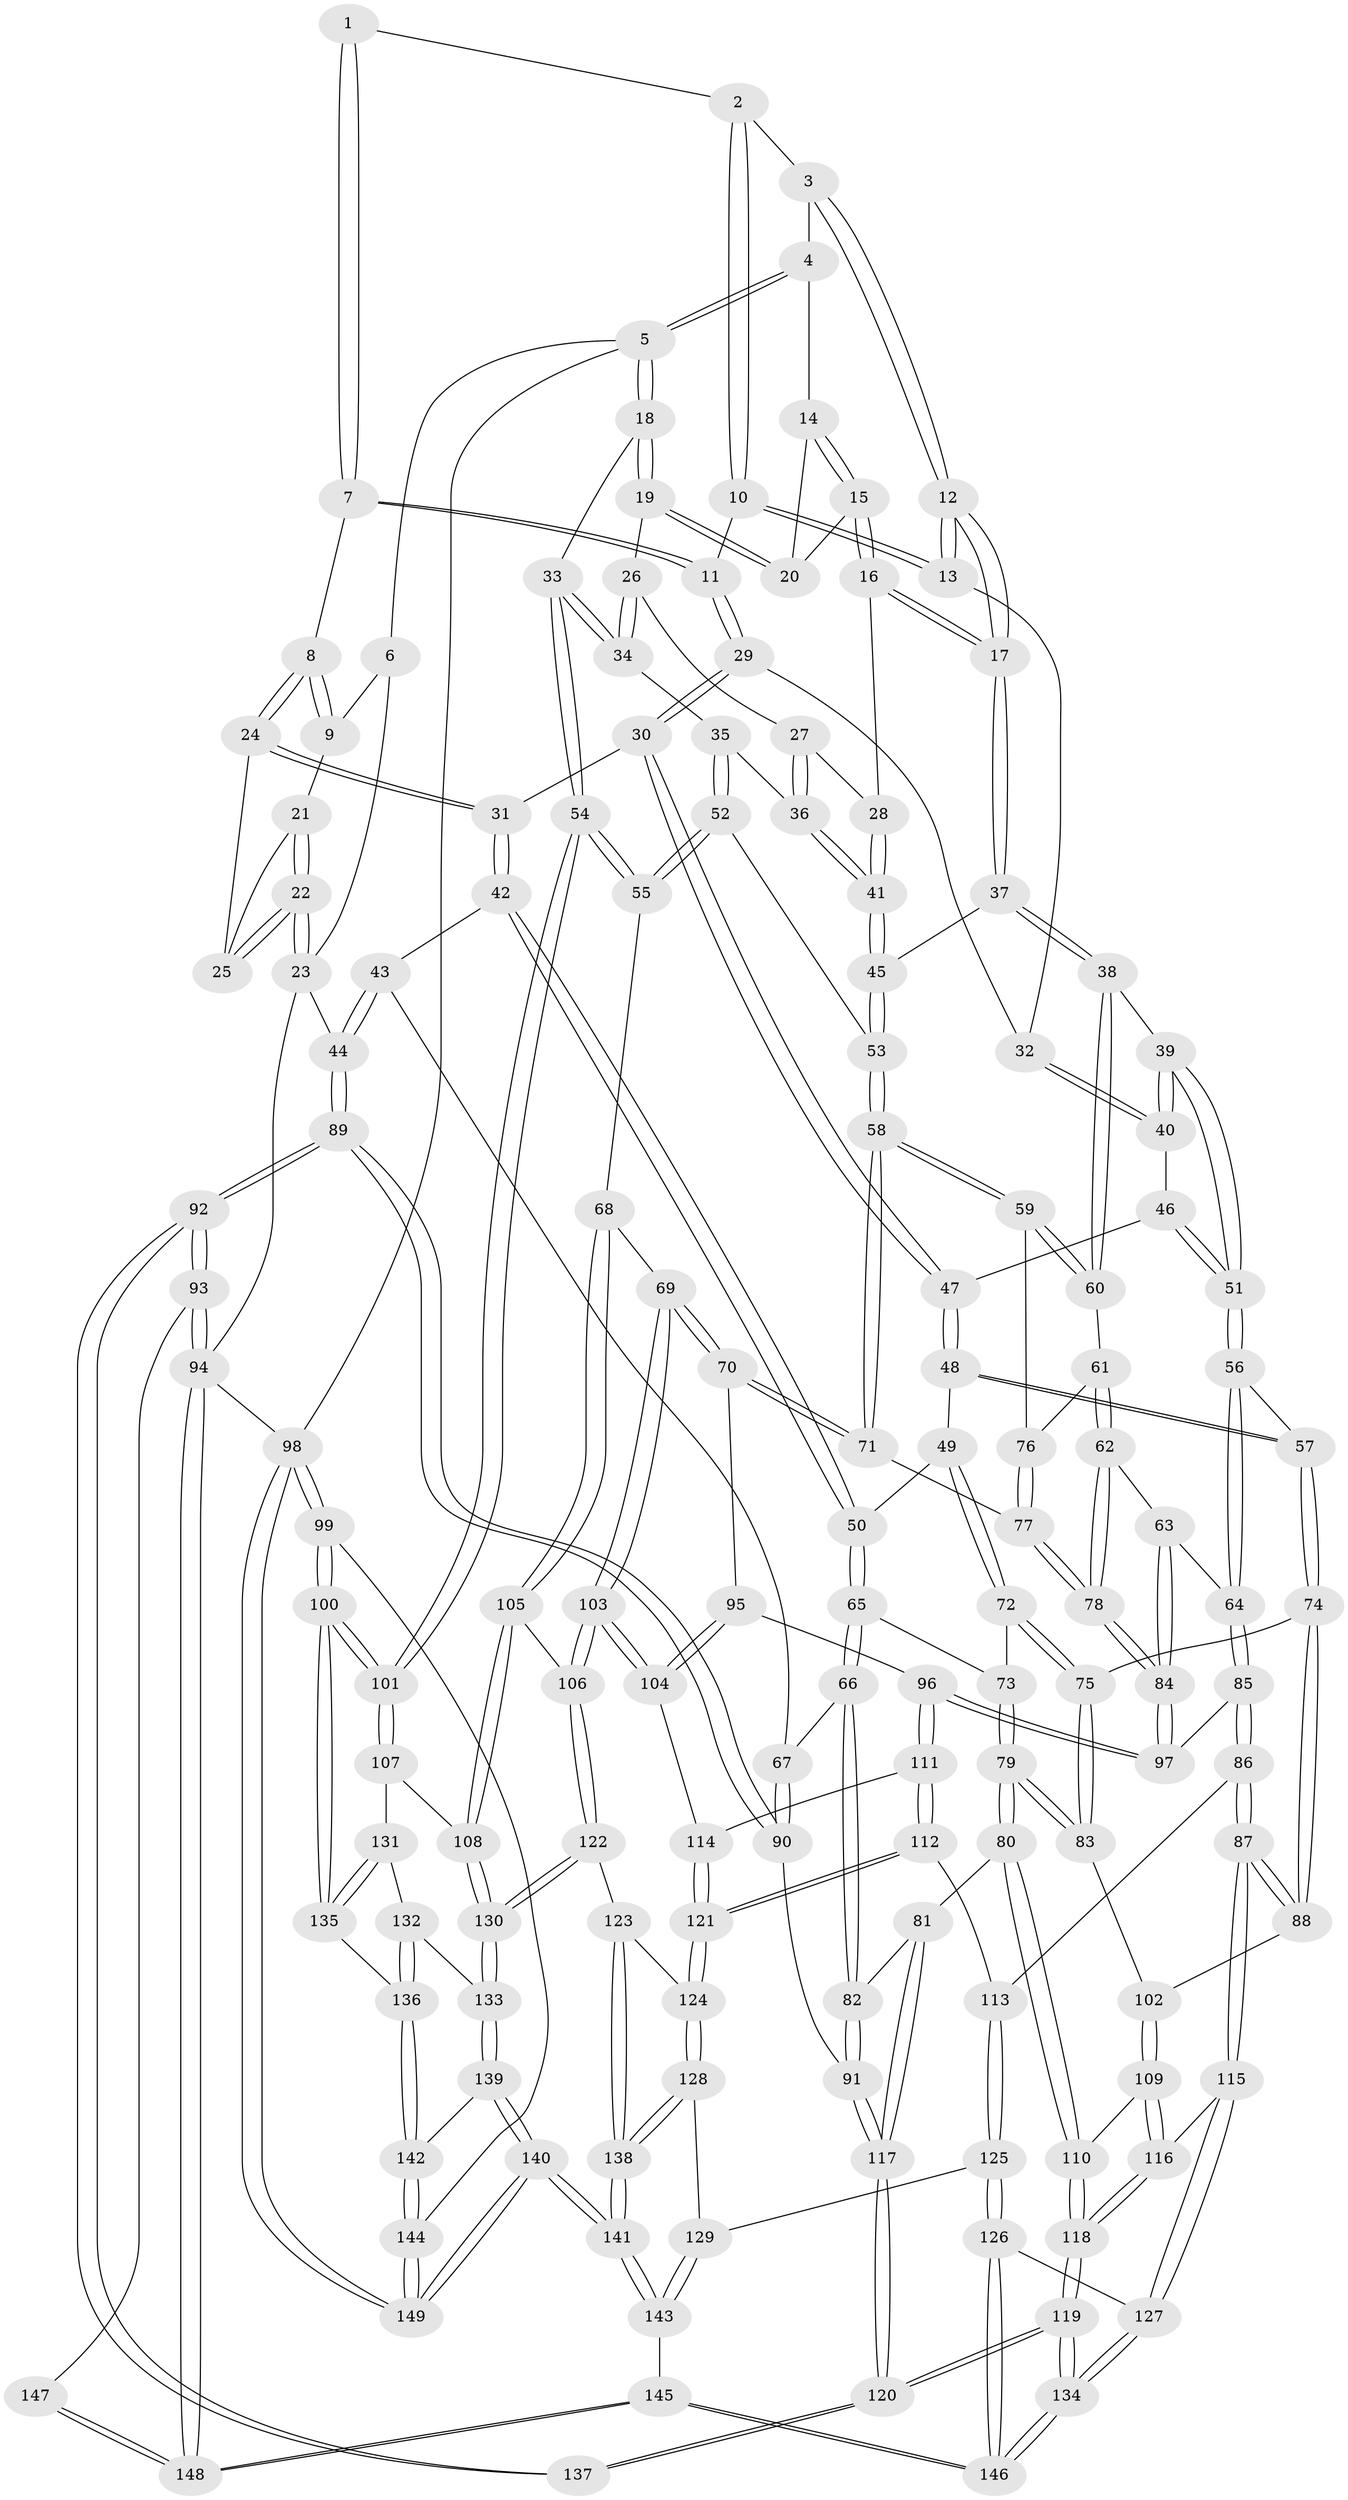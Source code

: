 // Generated by graph-tools (version 1.1) at 2025/01/03/09/25 05:01:41]
// undirected, 149 vertices, 369 edges
graph export_dot {
graph [start="1"]
  node [color=gray90,style=filled];
  1 [pos="+0.396659608728255+0"];
  2 [pos="+0.4451809408911535+0"];
  3 [pos="+0.5859998264124152+0"];
  4 [pos="+0.8335480495370786+0"];
  5 [pos="+1+0"];
  6 [pos="+0.08832387721486876+0"];
  7 [pos="+0.28272673751855576+0.08442598883164895"];
  8 [pos="+0.21590136441683774+0.09847616245546917"];
  9 [pos="+0.12742927816982988+0.0012128487979500037"];
  10 [pos="+0.42454559386926666+0.09323078650944516"];
  11 [pos="+0.3411231364711099+0.1325249267010601"];
  12 [pos="+0.6130032455395659+0.18962365377714763"];
  13 [pos="+0.5553320341847188+0.19904072828937325"];
  14 [pos="+0.795366166150474+0.008524433441774042"];
  15 [pos="+0.7413085230105078+0.11269375624995345"];
  16 [pos="+0.6416439484919452+0.2040547883099462"];
  17 [pos="+0.6365017410689735+0.20453127638878485"];
  18 [pos="+1+0"];
  19 [pos="+0.916574631000122+0.17576592038484595"];
  20 [pos="+0.8496727710025416+0.12200036732474759"];
  21 [pos="+0.1101339751004417+0.022936604540730664"];
  22 [pos="+0+0.24967634195772936"];
  23 [pos="+0+0.27549404612947737"];
  24 [pos="+0.16294339348437353+0.237440801226475"];
  25 [pos="+0.10650481198943919+0.233675502312637"];
  26 [pos="+0.8941578636517908+0.1992792566021903"];
  27 [pos="+0.814174563919696+0.24073428355763088"];
  28 [pos="+0.7893209150150615+0.24486705956007473"];
  29 [pos="+0.3529554278569804+0.28295824268919845"];
  30 [pos="+0.33618984861569046+0.3050662278228301"];
  31 [pos="+0.23552447324721437+0.302912002965236"];
  32 [pos="+0.5488375635260908+0.20323629866713305"];
  33 [pos="+1+0.3481065221569825"];
  34 [pos="+0.9449253732334708+0.3761721186589748"];
  35 [pos="+0.9409453236405291+0.3783793256807433"];
  36 [pos="+0.8878611018610262+0.37200323783241857"];
  37 [pos="+0.6395599646103748+0.36555637452229706"];
  38 [pos="+0.6008694108865416+0.4201507711374248"];
  39 [pos="+0.5472009212101269+0.4282527668090203"];
  40 [pos="+0.4898385149133196+0.39288183725595205"];
  41 [pos="+0.7902895459340378+0.4134519517013283"];
  42 [pos="+0.169073939178548+0.4332372880181059"];
  43 [pos="+0.12350564302910219+0.4394793040159334"];
  44 [pos="+0+0.31275038654719517"];
  45 [pos="+0.7812533568943373+0.4259434742050574"];
  46 [pos="+0.42362754221463145+0.3841682322638363"];
  47 [pos="+0.3665845360243891+0.3654304422304352"];
  48 [pos="+0.3520610785203511+0.4563952467186526"];
  49 [pos="+0.31465588929354094+0.49204679558194997"];
  50 [pos="+0.18546485910947882+0.45848211795597277"];
  51 [pos="+0.4799400045884969+0.5319558084024577"];
  52 [pos="+0.9154673620534494+0.47286357953872254"];
  53 [pos="+0.7851178956924584+0.451999374104318"];
  54 [pos="+1+0.5658025246170221"];
  55 [pos="+0.9225531836162976+0.49294643861225473"];
  56 [pos="+0.47354539141584523+0.5475802845877833"];
  57 [pos="+0.45432994253775993+0.5485131160257177"];
  58 [pos="+0.766027471471476+0.536165737279557"];
  59 [pos="+0.7176986189714711+0.5143299398769523"];
  60 [pos="+0.6055766025779961+0.43228393645132707"];
  61 [pos="+0.608366327990591+0.5141338951443213"];
  62 [pos="+0.5790059862669499+0.5519141824914385"];
  63 [pos="+0.557492901269462+0.5677921267118737"];
  64 [pos="+0.5164962031788214+0.5868956906870324"];
  65 [pos="+0.19044881277539163+0.5398268404274428"];
  66 [pos="+0.16218326104922606+0.5716583621743886"];
  67 [pos="+0.0706091480390403+0.567365086145657"];
  68 [pos="+0.8641409085598366+0.6028218892865321"];
  69 [pos="+0.815763976482848+0.5928216242793088"];
  70 [pos="+0.8084731710731673+0.588217270305953"];
  71 [pos="+0.7691393210747572+0.5537147673070527"];
  72 [pos="+0.3051630427818314+0.5422368841587748"];
  73 [pos="+0.2555493984593548+0.5690041861379372"];
  74 [pos="+0.3835538999137224+0.6074920475250162"];
  75 [pos="+0.33765278180088615+0.5806850564941768"];
  76 [pos="+0.6251847806997636+0.5255550694002086"];
  77 [pos="+0.6809794861743266+0.6006611648010736"];
  78 [pos="+0.6755937341787891+0.6067411344154385"];
  79 [pos="+0.2475474316731979+0.6566309743465446"];
  80 [pos="+0.22382138551402775+0.6759501078399407"];
  81 [pos="+0.22309478826861992+0.676020365741705"];
  82 [pos="+0.18154893839985026+0.6602474862469496"];
  83 [pos="+0.2687617636120422+0.6554154275590827"];
  84 [pos="+0.6644790766175072+0.6248856390523112"];
  85 [pos="+0.5220723786836634+0.6138336610091802"];
  86 [pos="+0.5030354831966632+0.7069639190827881"];
  87 [pos="+0.4305407898584725+0.731644709356252"];
  88 [pos="+0.3802998234548913+0.6588509185147706"];
  89 [pos="+0+0.6703394278004744"];
  90 [pos="+0+0.6670766630905587"];
  91 [pos="+0.039408396189258565+0.7038538571749712"];
  92 [pos="+0+0.7552603918205943"];
  93 [pos="+0+1"];
  94 [pos="+0+1"];
  95 [pos="+0.7278344597938681+0.6766974909954686"];
  96 [pos="+0.6546888453010865+0.6573681379162584"];
  97 [pos="+0.6542424079794973+0.6499252206444213"];
  98 [pos="+1+1"];
  99 [pos="+1+1"];
  100 [pos="+1+0.8458677454279343"];
  101 [pos="+1+0.6688731150982704"];
  102 [pos="+0.32574761633057175+0.6693564673649478"];
  103 [pos="+0.772079309946282+0.7320592346214895"];
  104 [pos="+0.753830925133783+0.7260324119964537"];
  105 [pos="+0.9528503647991079+0.6776572822063168"];
  106 [pos="+0.7815529188297954+0.746735286054604"];
  107 [pos="+0.9950589536974837+0.6890135472671532"];
  108 [pos="+0.9638662510336131+0.6833738987881839"];
  109 [pos="+0.30842576021709495+0.7436122955169648"];
  110 [pos="+0.24391792460999254+0.7034413863499084"];
  111 [pos="+0.652132313894121+0.667772916129971"];
  112 [pos="+0.6083974578471021+0.7199115986674315"];
  113 [pos="+0.5387210644014805+0.7283856450931611"];
  114 [pos="+0.705420618217072+0.7306063379239294"];
  115 [pos="+0.41914330535597405+0.7536117209167142"];
  116 [pos="+0.3264454804677578+0.7725749657529462"];
  117 [pos="+0.16211819202057734+0.8179075698276681"];
  118 [pos="+0.2561505451622523+0.8591720460569497"];
  119 [pos="+0.233481227221672+0.9018902625380419"];
  120 [pos="+0.18991529588372305+0.8810021917004832"];
  121 [pos="+0.6643634875258022+0.8044357323685455"];
  122 [pos="+0.7898871594159588+0.8452475340510572"];
  123 [pos="+0.7863389766328108+0.8462981649445305"];
  124 [pos="+0.6706090470029177+0.8482689046959302"];
  125 [pos="+0.5666271195293564+0.8802283965122508"];
  126 [pos="+0.5268904722745064+0.9089998930427715"];
  127 [pos="+0.42258226498067747+0.7724354881375443"];
  128 [pos="+0.6470719435742698+0.8681018753126475"];
  129 [pos="+0.6449213092461343+0.8693968057645448"];
  130 [pos="+0.8088413166781538+0.8516307764887837"];
  131 [pos="+0.9484255183523963+0.8040823502916764"];
  132 [pos="+0.9238486124652182+0.8432500622322884"];
  133 [pos="+0.8146537422771588+0.8568321666619073"];
  134 [pos="+0.31309690861509787+1"];
  135 [pos="+1+0.8989986558321236"];
  136 [pos="+0.9694303294194182+0.9085957659979054"];
  137 [pos="+0.09699604844337611+0.9056560264351429"];
  138 [pos="+0.7392641559164037+0.9714042639257485"];
  139 [pos="+0.8337665382010868+0.894175235564282"];
  140 [pos="+0.7716676325863895+1"];
  141 [pos="+0.7439597805934346+1"];
  142 [pos="+0.9342308564697243+0.9445981045789499"];
  143 [pos="+0.7244726154804723+1"];
  144 [pos="+0.9344246306169439+0.96938310055502"];
  145 [pos="+0.3805666749609398+1"];
  146 [pos="+0.37811144038203726+1"];
  147 [pos="+0.07312442499757983+0.9510891857028986"];
  148 [pos="+0.058242313891334115+1"];
  149 [pos="+0.8468074831526254+1"];
  1 -- 2;
  1 -- 7;
  1 -- 7;
  2 -- 3;
  2 -- 10;
  2 -- 10;
  3 -- 4;
  3 -- 12;
  3 -- 12;
  4 -- 5;
  4 -- 5;
  4 -- 14;
  5 -- 6;
  5 -- 18;
  5 -- 18;
  5 -- 98;
  6 -- 9;
  6 -- 23;
  7 -- 8;
  7 -- 11;
  7 -- 11;
  8 -- 9;
  8 -- 9;
  8 -- 24;
  8 -- 24;
  9 -- 21;
  10 -- 11;
  10 -- 13;
  10 -- 13;
  11 -- 29;
  11 -- 29;
  12 -- 13;
  12 -- 13;
  12 -- 17;
  12 -- 17;
  13 -- 32;
  14 -- 15;
  14 -- 15;
  14 -- 20;
  15 -- 16;
  15 -- 16;
  15 -- 20;
  16 -- 17;
  16 -- 17;
  16 -- 28;
  17 -- 37;
  17 -- 37;
  18 -- 19;
  18 -- 19;
  18 -- 33;
  19 -- 20;
  19 -- 20;
  19 -- 26;
  21 -- 22;
  21 -- 22;
  21 -- 25;
  22 -- 23;
  22 -- 23;
  22 -- 25;
  22 -- 25;
  23 -- 44;
  23 -- 94;
  24 -- 25;
  24 -- 31;
  24 -- 31;
  26 -- 27;
  26 -- 34;
  26 -- 34;
  27 -- 28;
  27 -- 36;
  27 -- 36;
  28 -- 41;
  28 -- 41;
  29 -- 30;
  29 -- 30;
  29 -- 32;
  30 -- 31;
  30 -- 47;
  30 -- 47;
  31 -- 42;
  31 -- 42;
  32 -- 40;
  32 -- 40;
  33 -- 34;
  33 -- 34;
  33 -- 54;
  33 -- 54;
  34 -- 35;
  35 -- 36;
  35 -- 52;
  35 -- 52;
  36 -- 41;
  36 -- 41;
  37 -- 38;
  37 -- 38;
  37 -- 45;
  38 -- 39;
  38 -- 60;
  38 -- 60;
  39 -- 40;
  39 -- 40;
  39 -- 51;
  39 -- 51;
  40 -- 46;
  41 -- 45;
  41 -- 45;
  42 -- 43;
  42 -- 50;
  42 -- 50;
  43 -- 44;
  43 -- 44;
  43 -- 67;
  44 -- 89;
  44 -- 89;
  45 -- 53;
  45 -- 53;
  46 -- 47;
  46 -- 51;
  46 -- 51;
  47 -- 48;
  47 -- 48;
  48 -- 49;
  48 -- 57;
  48 -- 57;
  49 -- 50;
  49 -- 72;
  49 -- 72;
  50 -- 65;
  50 -- 65;
  51 -- 56;
  51 -- 56;
  52 -- 53;
  52 -- 55;
  52 -- 55;
  53 -- 58;
  53 -- 58;
  54 -- 55;
  54 -- 55;
  54 -- 101;
  54 -- 101;
  55 -- 68;
  56 -- 57;
  56 -- 64;
  56 -- 64;
  57 -- 74;
  57 -- 74;
  58 -- 59;
  58 -- 59;
  58 -- 71;
  58 -- 71;
  59 -- 60;
  59 -- 60;
  59 -- 76;
  60 -- 61;
  61 -- 62;
  61 -- 62;
  61 -- 76;
  62 -- 63;
  62 -- 78;
  62 -- 78;
  63 -- 64;
  63 -- 84;
  63 -- 84;
  64 -- 85;
  64 -- 85;
  65 -- 66;
  65 -- 66;
  65 -- 73;
  66 -- 67;
  66 -- 82;
  66 -- 82;
  67 -- 90;
  67 -- 90;
  68 -- 69;
  68 -- 105;
  68 -- 105;
  69 -- 70;
  69 -- 70;
  69 -- 103;
  69 -- 103;
  70 -- 71;
  70 -- 71;
  70 -- 95;
  71 -- 77;
  72 -- 73;
  72 -- 75;
  72 -- 75;
  73 -- 79;
  73 -- 79;
  74 -- 75;
  74 -- 88;
  74 -- 88;
  75 -- 83;
  75 -- 83;
  76 -- 77;
  76 -- 77;
  77 -- 78;
  77 -- 78;
  78 -- 84;
  78 -- 84;
  79 -- 80;
  79 -- 80;
  79 -- 83;
  79 -- 83;
  80 -- 81;
  80 -- 110;
  80 -- 110;
  81 -- 82;
  81 -- 117;
  81 -- 117;
  82 -- 91;
  82 -- 91;
  83 -- 102;
  84 -- 97;
  84 -- 97;
  85 -- 86;
  85 -- 86;
  85 -- 97;
  86 -- 87;
  86 -- 87;
  86 -- 113;
  87 -- 88;
  87 -- 88;
  87 -- 115;
  87 -- 115;
  88 -- 102;
  89 -- 90;
  89 -- 90;
  89 -- 92;
  89 -- 92;
  90 -- 91;
  91 -- 117;
  91 -- 117;
  92 -- 93;
  92 -- 93;
  92 -- 137;
  92 -- 137;
  93 -- 94;
  93 -- 94;
  93 -- 147;
  94 -- 148;
  94 -- 148;
  94 -- 98;
  95 -- 96;
  95 -- 104;
  95 -- 104;
  96 -- 97;
  96 -- 97;
  96 -- 111;
  96 -- 111;
  98 -- 99;
  98 -- 99;
  98 -- 149;
  98 -- 149;
  99 -- 100;
  99 -- 100;
  99 -- 144;
  100 -- 101;
  100 -- 101;
  100 -- 135;
  100 -- 135;
  101 -- 107;
  101 -- 107;
  102 -- 109;
  102 -- 109;
  103 -- 104;
  103 -- 104;
  103 -- 106;
  103 -- 106;
  104 -- 114;
  105 -- 106;
  105 -- 108;
  105 -- 108;
  106 -- 122;
  106 -- 122;
  107 -- 108;
  107 -- 131;
  108 -- 130;
  108 -- 130;
  109 -- 110;
  109 -- 116;
  109 -- 116;
  110 -- 118;
  110 -- 118;
  111 -- 112;
  111 -- 112;
  111 -- 114;
  112 -- 113;
  112 -- 121;
  112 -- 121;
  113 -- 125;
  113 -- 125;
  114 -- 121;
  114 -- 121;
  115 -- 116;
  115 -- 127;
  115 -- 127;
  116 -- 118;
  116 -- 118;
  117 -- 120;
  117 -- 120;
  118 -- 119;
  118 -- 119;
  119 -- 120;
  119 -- 120;
  119 -- 134;
  119 -- 134;
  120 -- 137;
  120 -- 137;
  121 -- 124;
  121 -- 124;
  122 -- 123;
  122 -- 130;
  122 -- 130;
  123 -- 124;
  123 -- 138;
  123 -- 138;
  124 -- 128;
  124 -- 128;
  125 -- 126;
  125 -- 126;
  125 -- 129;
  126 -- 127;
  126 -- 146;
  126 -- 146;
  127 -- 134;
  127 -- 134;
  128 -- 129;
  128 -- 138;
  128 -- 138;
  129 -- 143;
  129 -- 143;
  130 -- 133;
  130 -- 133;
  131 -- 132;
  131 -- 135;
  131 -- 135;
  132 -- 133;
  132 -- 136;
  132 -- 136;
  133 -- 139;
  133 -- 139;
  134 -- 146;
  134 -- 146;
  135 -- 136;
  136 -- 142;
  136 -- 142;
  138 -- 141;
  138 -- 141;
  139 -- 140;
  139 -- 140;
  139 -- 142;
  140 -- 141;
  140 -- 141;
  140 -- 149;
  140 -- 149;
  141 -- 143;
  141 -- 143;
  142 -- 144;
  142 -- 144;
  143 -- 145;
  144 -- 149;
  144 -- 149;
  145 -- 146;
  145 -- 146;
  145 -- 148;
  145 -- 148;
  147 -- 148;
  147 -- 148;
}
